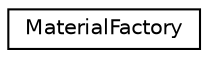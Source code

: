 digraph "Graphical Class Hierarchy"
{
  edge [fontname="Helvetica",fontsize="10",labelfontname="Helvetica",labelfontsize="10"];
  node [fontname="Helvetica",fontsize="10",shape=record];
  rankdir="LR";
  Node0 [label="MaterialFactory",height=0.2,width=0.4,color="black", fillcolor="white", style="filled",URL="$class_material_factory.html"];
}
